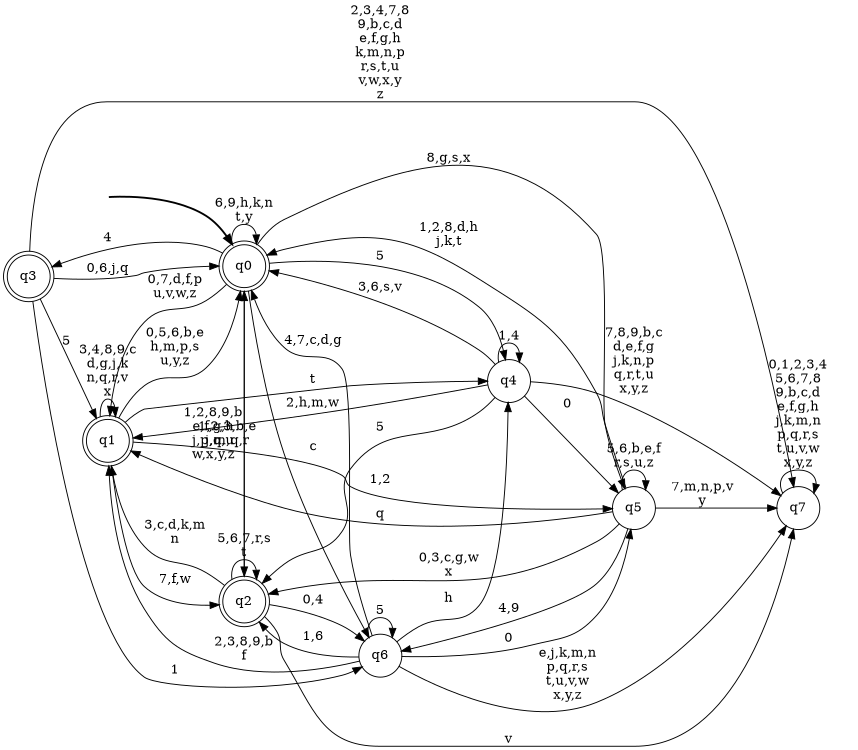 digraph BlueStar {
__start0 [style = invis, shape = none, label = "", width = 0, height = 0];

rankdir=LR;
size="8,5";

s0 [style="rounded,filled", color="black", fillcolor="white" shape="doublecircle", label="q0"];
s1 [style="rounded,filled", color="black", fillcolor="white" shape="doublecircle", label="q1"];
s2 [style="rounded,filled", color="black", fillcolor="white" shape="doublecircle", label="q2"];
s3 [style="rounded,filled", color="black", fillcolor="white" shape="doublecircle", label="q3"];
s4 [style="filled", color="black", fillcolor="white" shape="circle", label="q4"];
s5 [style="filled", color="black", fillcolor="white" shape="circle", label="q5"];
s6 [style="filled", color="black", fillcolor="white" shape="circle", label="q6"];
s7 [style="filled", color="black", fillcolor="white" shape="circle", label="q7"];
subgraph cluster_main { 
	graph [pad=".75", ranksep="0.15", nodesep="0.15"];
	 style=invis; 
	__start0 -> s0 [penwidth=2];
}
s0 -> s0 [label="6,9,h,k,n\nt,y"];
s0 -> s1 [label="0,7,d,f,p\nu,v,w,z"];
s0 -> s2 [label="1,2,3,b,e\nj,m,q,r"];
s0 -> s3 [label="4"];
s0 -> s4 [label="5"];
s0 -> s5 [label="8,g,s,x"];
s0 -> s6 [label="c"];
s1 -> s0 [label="0,5,6,b,e\nh,m,p,s\nu,y,z"];
s1 -> s1 [label="3,4,8,9,c\nd,g,j,k\nn,q,r,v\nx"];
s1 -> s2 [label="7,f,w"];
s1 -> s4 [label="t"];
s1 -> s5 [label="1,2"];
s2 -> s0 [label="1,2,8,9,b\ne,f,g,h\nj,p,q,u\nw,x,y,z"];
s2 -> s1 [label="3,c,d,k,m\nn"];
s2 -> s2 [label="5,6,7,r,s\nt"];
s2 -> s6 [label="0,4"];
s2 -> s7 [label="v"];
s3 -> s0 [label="0,6,j,q"];
s3 -> s1 [label="5"];
s3 -> s6 [label="1"];
s3 -> s7 [label="2,3,4,7,8\n9,b,c,d\ne,f,g,h\nk,m,n,p\nr,s,t,u\nv,w,x,y\nz"];
s4 -> s0 [label="3,6,s,v"];
s4 -> s1 [label="2,h,m,w"];
s4 -> s2 [label="5"];
s4 -> s4 [label="1,4"];
s4 -> s5 [label="0"];
s4 -> s7 [label="7,8,9,b,c\nd,e,f,g\nj,k,n,p\nq,r,t,u\nx,y,z"];
s5 -> s0 [label="1,2,8,d,h\nj,k,t"];
s5 -> s1 [label="q"];
s5 -> s2 [label="0,3,c,g,w\nx"];
s5 -> s5 [label="5,6,b,e,f\nr,s,u,z"];
s5 -> s6 [label="4,9"];
s5 -> s7 [label="7,m,n,p,v\ny"];
s6 -> s0 [label="4,7,c,d,g"];
s6 -> s1 [label="2,3,8,9,b\nf"];
s6 -> s2 [label="1,6"];
s6 -> s4 [label="h"];
s6 -> s5 [label="0"];
s6 -> s6 [label="5"];
s6 -> s7 [label="e,j,k,m,n\np,q,r,s\nt,u,v,w\nx,y,z"];
s7 -> s7 [label="0,1,2,3,4\n5,6,7,8\n9,b,c,d\ne,f,g,h\nj,k,m,n\np,q,r,s\nt,u,v,w\nx,y,z"];

}